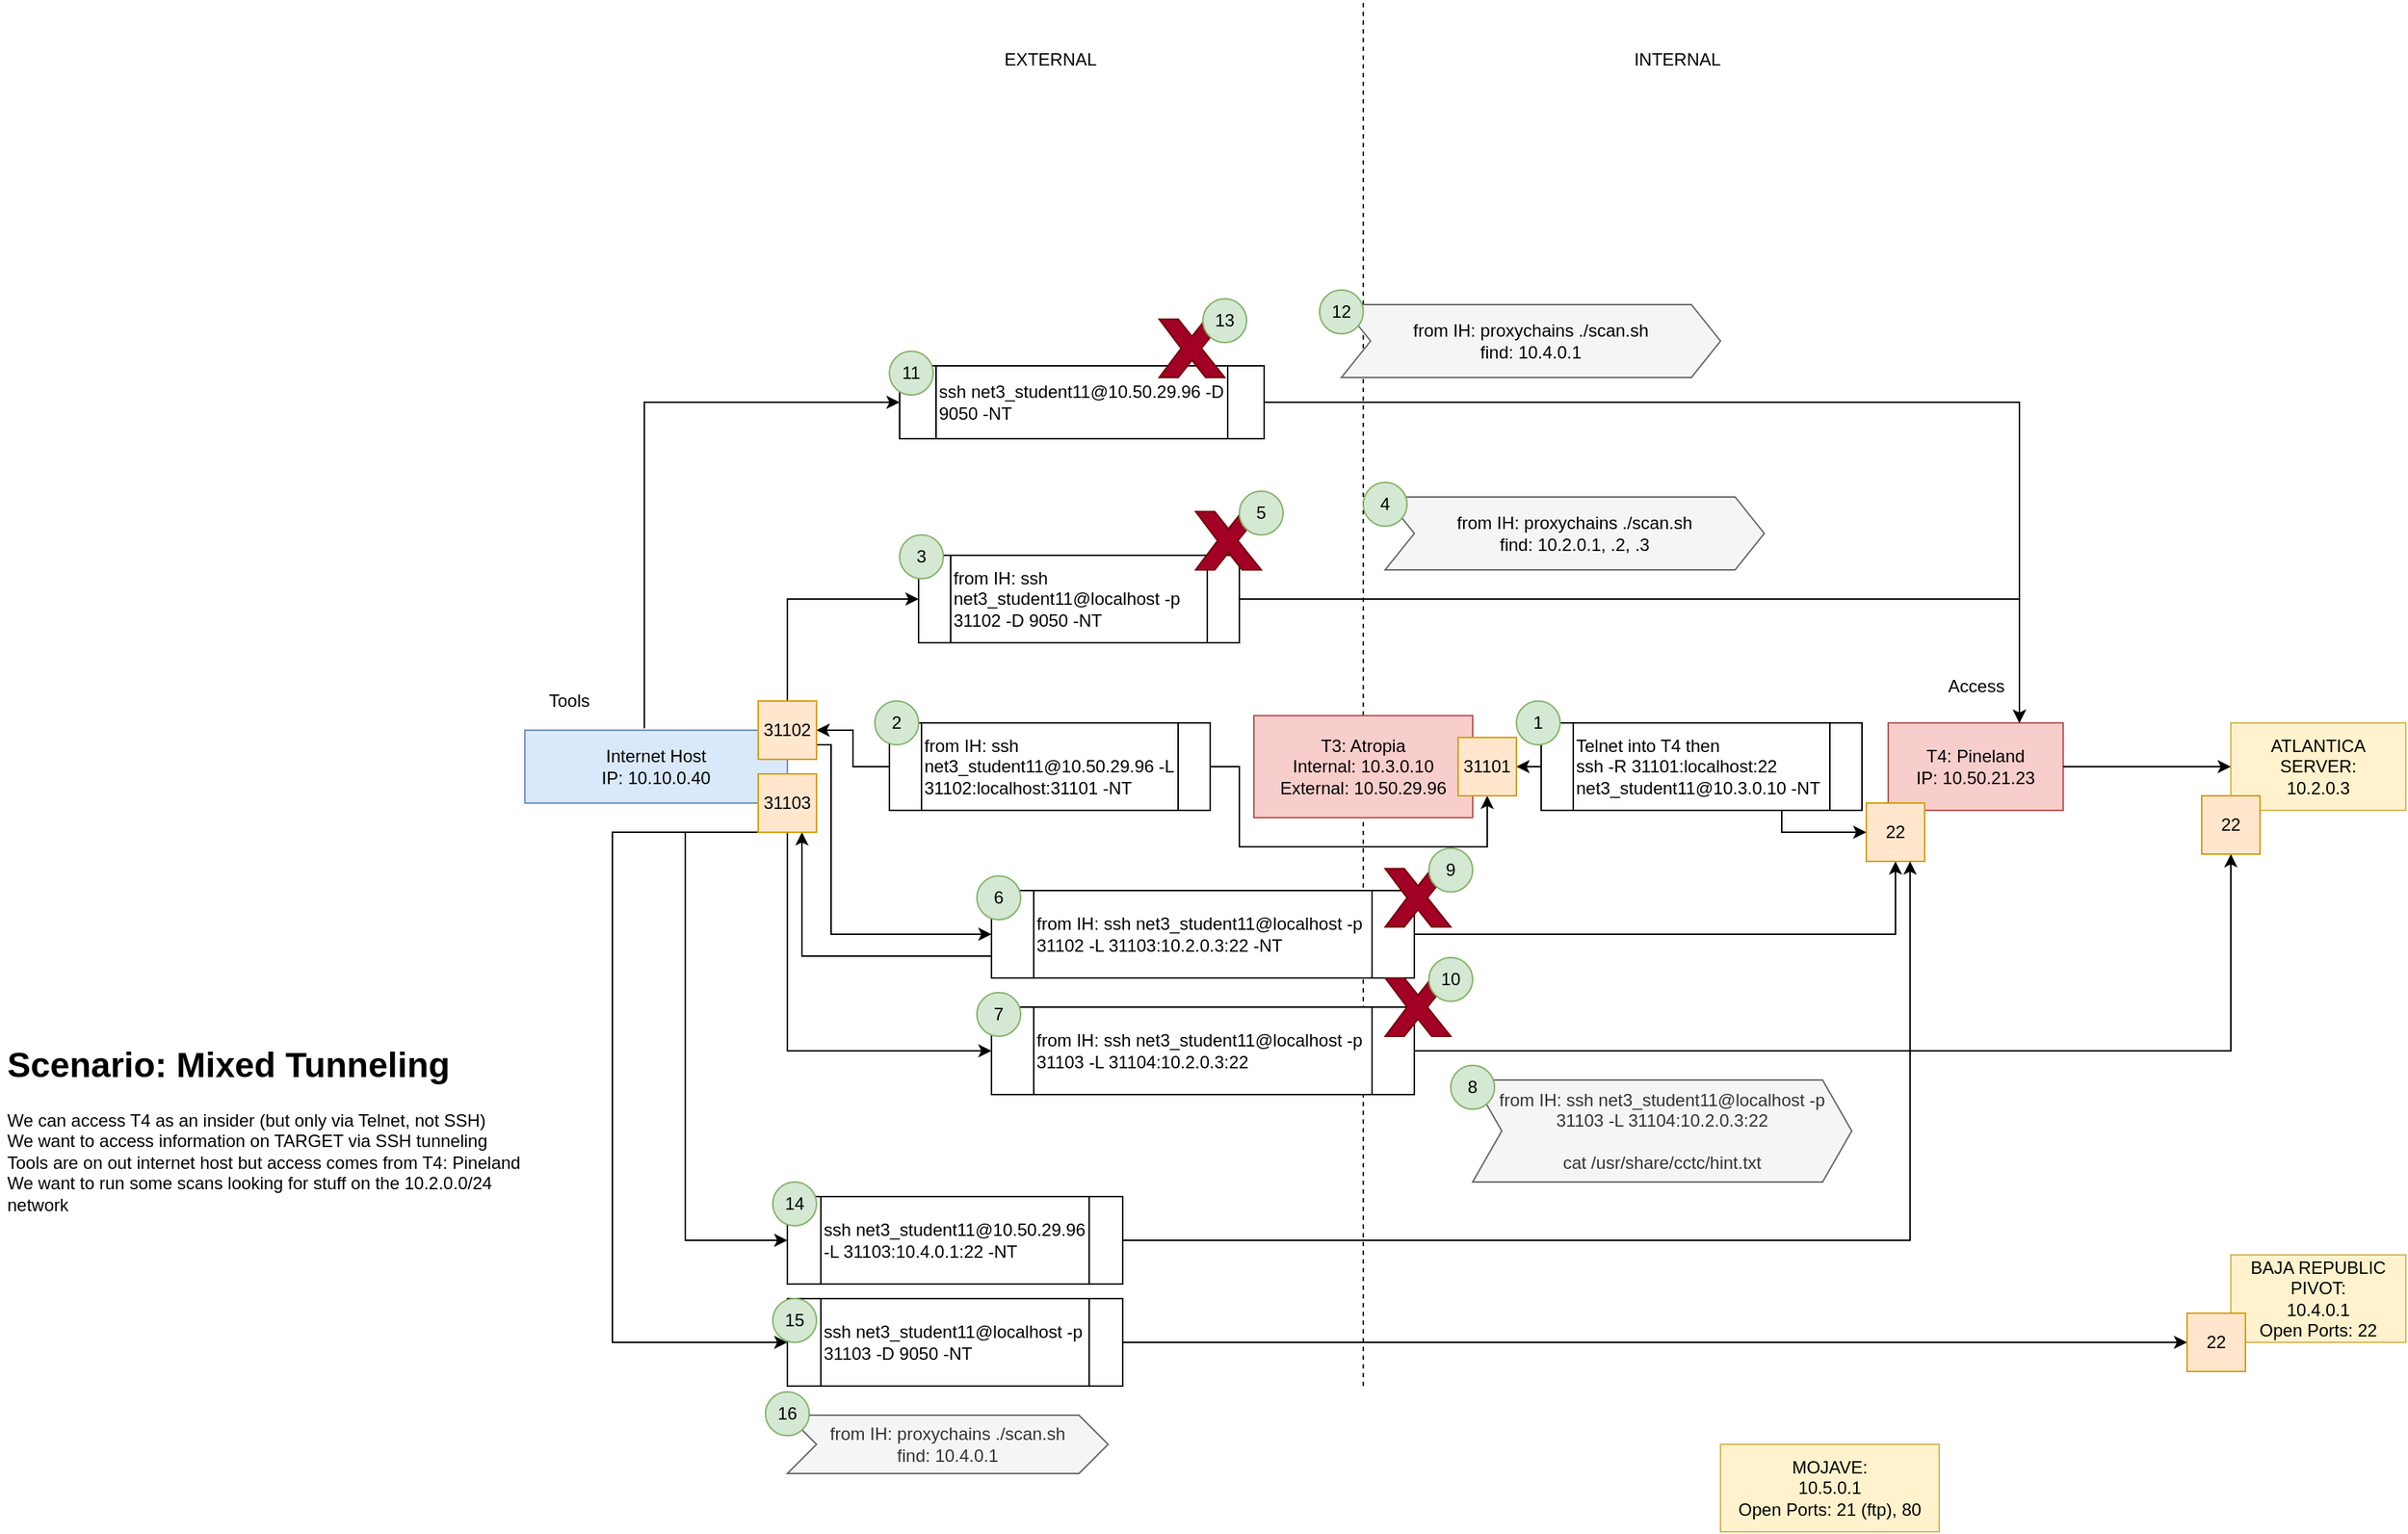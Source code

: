 <mxfile version="16.5.6" type="github">
  <diagram id="JSSCa7bkJR9PmikTlj4o" name="Page-1">
    <mxGraphModel dx="2333" dy="1881" grid="1" gridSize="10" guides="1" tooltips="1" connect="1" arrows="1" fold="1" page="1" pageScale="1" pageWidth="850" pageHeight="1100" math="0" shadow="0">
      <root>
        <mxCell id="0" />
        <mxCell id="1" parent="0" />
        <mxCell id="2QfLTyrHY2M2lkCo5Ux--4" value="" style="endArrow=none;dashed=1;html=1;rounded=0;startArrow=none;" parent="1" edge="1" source="2QfLTyrHY2M2lkCo5Ux--3">
          <mxGeometry width="50" height="50" relative="1" as="geometry">
            <mxPoint x="439.5" y="410" as="sourcePoint" />
            <mxPoint x="425" y="-280" as="targetPoint" />
          </mxGeometry>
        </mxCell>
        <mxCell id="J24ZNAqXqzgIBJFLbZun-23" value="" style="endArrow=none;dashed=1;html=1;rounded=0;" edge="1" parent="1" target="2QfLTyrHY2M2lkCo5Ux--3">
          <mxGeometry width="50" height="50" relative="1" as="geometry">
            <mxPoint x="425" y="670" as="sourcePoint" />
            <mxPoint x="439.5" y="90" as="targetPoint" />
          </mxGeometry>
        </mxCell>
        <mxCell id="J24ZNAqXqzgIBJFLbZun-10" value="" style="edgeStyle=orthogonalEdgeStyle;rounded=0;orthogonalLoop=1;jettySize=auto;html=1;entryX=0;entryY=0.5;entryDx=0;entryDy=0;startArrow=none;exitX=1;exitY=0.75;exitDx=0;exitDy=0;" edge="1" parent="1" source="2QfLTyrHY2M2lkCo5Ux--28" target="J24ZNAqXqzgIBJFLbZun-6">
          <mxGeometry relative="1" as="geometry">
            <mxPoint x="40" y="303" as="sourcePoint" />
            <Array as="points">
              <mxPoint x="60" y="230" />
              <mxPoint x="60" y="360" />
            </Array>
          </mxGeometry>
        </mxCell>
        <mxCell id="J24ZNAqXqzgIBJFLbZun-17" style="edgeStyle=orthogonalEdgeStyle;rounded=0;orthogonalLoop=1;jettySize=auto;html=1;exitX=0.5;exitY=1;exitDx=0;exitDy=0;entryX=0;entryY=0.5;entryDx=0;entryDy=0;" edge="1" parent="1" source="J24ZNAqXqzgIBJFLbZun-12" target="J24ZNAqXqzgIBJFLbZun-16">
          <mxGeometry relative="1" as="geometry" />
        </mxCell>
        <mxCell id="J24ZNAqXqzgIBJFLbZun-44" style="edgeStyle=orthogonalEdgeStyle;rounded=0;orthogonalLoop=1;jettySize=auto;html=1;exitX=0.455;exitY=-0.024;exitDx=0;exitDy=0;entryX=0;entryY=0.5;entryDx=0;entryDy=0;exitPerimeter=0;" edge="1" parent="1" source="2QfLTyrHY2M2lkCo5Ux--1" target="J24ZNAqXqzgIBJFLbZun-36">
          <mxGeometry relative="1" as="geometry">
            <Array as="points">
              <mxPoint x="-68" y="-5" />
            </Array>
          </mxGeometry>
        </mxCell>
        <mxCell id="2QfLTyrHY2M2lkCo5Ux--1" value="Internet Host&lt;br&gt;IP: 10.10.0.40" style="rounded=0;whiteSpace=wrap;html=1;fillColor=#dae8fc;strokeColor=#6c8ebf;" parent="1" vertex="1">
          <mxGeometry x="-150" y="220" width="180" height="50" as="geometry" />
        </mxCell>
        <mxCell id="2QfLTyrHY2M2lkCo5Ux--2" value="Tools" style="text;html=1;align=center;verticalAlign=middle;resizable=0;points=[];autosize=1;strokeColor=none;fillColor=none;" parent="1" vertex="1">
          <mxGeometry x="-140" y="190" width="40" height="20" as="geometry" />
        </mxCell>
        <mxCell id="2QfLTyrHY2M2lkCo5Ux--5" value="EXTERNAL" style="text;html=1;align=center;verticalAlign=middle;resizable=0;points=[];autosize=1;strokeColor=none;fillColor=none;" parent="1" vertex="1">
          <mxGeometry x="170" y="-250" width="80" height="20" as="geometry" />
        </mxCell>
        <mxCell id="2QfLTyrHY2M2lkCo5Ux--6" value="INTERNAL" style="text;html=1;align=center;verticalAlign=middle;resizable=0;points=[];autosize=1;strokeColor=none;fillColor=none;" parent="1" vertex="1">
          <mxGeometry x="605" y="-250" width="70" height="20" as="geometry" />
        </mxCell>
        <mxCell id="2QfLTyrHY2M2lkCo5Ux--7" value="T4: Pineland&lt;br&gt;IP: 10.50.21.23" style="rounded=0;whiteSpace=wrap;html=1;fillColor=#f8cecc;strokeColor=#b85450;" parent="1" vertex="1">
          <mxGeometry x="785" y="215" width="120" height="60" as="geometry" />
        </mxCell>
        <mxCell id="2QfLTyrHY2M2lkCo5Ux--8" value="ATLANTICA SERVER:&lt;br&gt;10.2.0.3" style="rounded=0;whiteSpace=wrap;html=1;fillColor=#fff2cc;strokeColor=#d6b656;" parent="1" vertex="1">
          <mxGeometry x="1020" y="215" width="120" height="60" as="geometry" />
        </mxCell>
        <mxCell id="2QfLTyrHY2M2lkCo5Ux--11" value="Access" style="text;html=1;align=center;verticalAlign=middle;resizable=0;points=[];autosize=1;strokeColor=none;fillColor=none;" parent="1" vertex="1">
          <mxGeometry x="820" y="180" width="50" height="20" as="geometry" />
        </mxCell>
        <mxCell id="2QfLTyrHY2M2lkCo5Ux--13" value="" style="endArrow=classic;html=1;rounded=0;exitX=1;exitY=0.5;exitDx=0;exitDy=0;" parent="1" source="2QfLTyrHY2M2lkCo5Ux--7" target="2QfLTyrHY2M2lkCo5Ux--8" edge="1">
          <mxGeometry width="50" height="50" relative="1" as="geometry">
            <mxPoint x="400" y="220" as="sourcePoint" />
            <mxPoint x="450" y="170" as="targetPoint" />
          </mxGeometry>
        </mxCell>
        <mxCell id="2QfLTyrHY2M2lkCo5Ux--18" value="22" style="whiteSpace=wrap;html=1;aspect=fixed;fillColor=#ffe6cc;strokeColor=#d79b00;" parent="1" vertex="1">
          <mxGeometry x="770" y="270" width="40" height="40" as="geometry" />
        </mxCell>
        <mxCell id="J24ZNAqXqzgIBJFLbZun-22" style="edgeStyle=orthogonalEdgeStyle;rounded=0;orthogonalLoop=1;jettySize=auto;html=1;exitX=0;exitY=0.5;exitDx=0;exitDy=0;entryX=1;entryY=0.5;entryDx=0;entryDy=0;" edge="1" parent="1" source="2QfLTyrHY2M2lkCo5Ux--14" target="2QfLTyrHY2M2lkCo5Ux--17">
          <mxGeometry relative="1" as="geometry" />
        </mxCell>
        <mxCell id="J24ZNAqXqzgIBJFLbZun-31" style="edgeStyle=orthogonalEdgeStyle;rounded=0;orthogonalLoop=1;jettySize=auto;html=1;exitX=0.75;exitY=1;exitDx=0;exitDy=0;entryX=0;entryY=0.5;entryDx=0;entryDy=0;" edge="1" parent="1" source="2QfLTyrHY2M2lkCo5Ux--14" target="2QfLTyrHY2M2lkCo5Ux--18">
          <mxGeometry relative="1" as="geometry">
            <Array as="points">
              <mxPoint x="712" y="290" />
            </Array>
          </mxGeometry>
        </mxCell>
        <mxCell id="2QfLTyrHY2M2lkCo5Ux--14" value="Telnet into T4 then&lt;br&gt;ssh -R 31101:localhost:22 net3_student11@10.3.0.10 -NT" style="shape=process;whiteSpace=wrap;html=1;backgroundOutline=1;align=left;" parent="1" vertex="1">
          <mxGeometry x="547" y="215" width="220" height="60" as="geometry" />
        </mxCell>
        <mxCell id="2QfLTyrHY2M2lkCo5Ux--21" value="1" style="ellipse;whiteSpace=wrap;html=1;aspect=fixed;fillColor=#d5e8d4;strokeColor=#82b366;" parent="1" vertex="1">
          <mxGeometry x="530" y="200" width="30" height="30" as="geometry" />
        </mxCell>
        <mxCell id="J24ZNAqXqzgIBJFLbZun-21" style="edgeStyle=orthogonalEdgeStyle;rounded=0;orthogonalLoop=1;jettySize=auto;html=1;exitX=1;exitY=0.5;exitDx=0;exitDy=0;entryX=0.5;entryY=1;entryDx=0;entryDy=0;" edge="1" parent="1" source="2QfLTyrHY2M2lkCo5Ux--22" target="2QfLTyrHY2M2lkCo5Ux--17">
          <mxGeometry relative="1" as="geometry">
            <Array as="points">
              <mxPoint x="340" y="245" />
              <mxPoint x="340" y="300" />
              <mxPoint x="510" y="300" />
            </Array>
          </mxGeometry>
        </mxCell>
        <mxCell id="J24ZNAqXqzgIBJFLbZun-26" style="edgeStyle=orthogonalEdgeStyle;rounded=0;orthogonalLoop=1;jettySize=auto;html=1;exitX=0;exitY=0.5;exitDx=0;exitDy=0;entryX=1;entryY=0.5;entryDx=0;entryDy=0;" edge="1" parent="1" source="2QfLTyrHY2M2lkCo5Ux--22" target="2QfLTyrHY2M2lkCo5Ux--28">
          <mxGeometry relative="1" as="geometry" />
        </mxCell>
        <mxCell id="2QfLTyrHY2M2lkCo5Ux--22" value="from IH: ssh net3_student11@10.50.29.96 -L 31102:localhost:31101 -NT" style="shape=process;whiteSpace=wrap;html=1;backgroundOutline=1;align=left;" parent="1" vertex="1">
          <mxGeometry x="100" y="215" width="220" height="60" as="geometry" />
        </mxCell>
        <mxCell id="2QfLTyrHY2M2lkCo5Ux--24" value="2" style="ellipse;whiteSpace=wrap;html=1;aspect=fixed;fillColor=#d5e8d4;strokeColor=#82b366;" parent="1" vertex="1">
          <mxGeometry x="90" y="200" width="30" height="30" as="geometry" />
        </mxCell>
        <mxCell id="2QfLTyrHY2M2lkCo5Ux--29" value="&lt;h1&gt;Scenario: Mixed Tunneling&lt;/h1&gt;&lt;span&gt;We can access T4 as an insider (but only via Telnet, not SSH)&lt;/span&gt;&lt;br&gt;&lt;span&gt;We want to access information on TARGET via SSH tunneling&lt;/span&gt;&lt;br&gt;&lt;span&gt;Tools are on out internet host but access comes from T4: Pineland&lt;br&gt;We want to run some scans looking for stuff on the 10.2.0.0/24 network&lt;/span&gt;" style="text;html=1;strokeColor=none;fillColor=none;spacing=5;spacingTop=-20;whiteSpace=wrap;overflow=hidden;rounded=0;" parent="1" vertex="1">
          <mxGeometry x="-510" y="430" width="380" height="120" as="geometry" />
        </mxCell>
        <mxCell id="J24ZNAqXqzgIBJFLbZun-27" style="edgeStyle=orthogonalEdgeStyle;rounded=0;orthogonalLoop=1;jettySize=auto;html=1;exitX=1;exitY=0.5;exitDx=0;exitDy=0;entryX=0.75;entryY=0;entryDx=0;entryDy=0;" edge="1" parent="1" source="2QfLTyrHY2M2lkCo5Ux--31" target="2QfLTyrHY2M2lkCo5Ux--7">
          <mxGeometry relative="1" as="geometry" />
        </mxCell>
        <mxCell id="2QfLTyrHY2M2lkCo5Ux--31" value="from IH: ssh net3_student11@localhost -p 31102 -D 9050 -NT" style="shape=process;whiteSpace=wrap;html=1;backgroundOutline=1;align=left;" parent="1" vertex="1">
          <mxGeometry x="120" y="100" width="220" height="60" as="geometry" />
        </mxCell>
        <mxCell id="2QfLTyrHY2M2lkCo5Ux--39" value="3" style="ellipse;whiteSpace=wrap;html=1;aspect=fixed;fillColor=#d5e8d4;strokeColor=#82b366;" parent="1" vertex="1">
          <mxGeometry x="107" y="86" width="30" height="30" as="geometry" />
        </mxCell>
        <mxCell id="J24ZNAqXqzgIBJFLbZun-11" style="edgeStyle=orthogonalEdgeStyle;rounded=0;orthogonalLoop=1;jettySize=auto;html=1;entryX=0.5;entryY=1;entryDx=0;entryDy=0;" edge="1" parent="1" source="J24ZNAqXqzgIBJFLbZun-6" target="2QfLTyrHY2M2lkCo5Ux--18">
          <mxGeometry relative="1" as="geometry">
            <mxPoint x="1070" y="310" as="targetPoint" />
          </mxGeometry>
        </mxCell>
        <mxCell id="J24ZNAqXqzgIBJFLbZun-29" style="edgeStyle=orthogonalEdgeStyle;rounded=0;orthogonalLoop=1;jettySize=auto;html=1;exitX=0;exitY=0.75;exitDx=0;exitDy=0;entryX=0.75;entryY=1;entryDx=0;entryDy=0;" edge="1" parent="1" source="J24ZNAqXqzgIBJFLbZun-6" target="J24ZNAqXqzgIBJFLbZun-12">
          <mxGeometry relative="1" as="geometry" />
        </mxCell>
        <mxCell id="J24ZNAqXqzgIBJFLbZun-6" value="from IH:&amp;nbsp;ssh net3_student11@localhost -p 31102 -L 31103:10.2.0.3:22 -NT" style="shape=process;whiteSpace=wrap;html=1;backgroundOutline=1;align=left;" vertex="1" parent="1">
          <mxGeometry x="170" y="330" width="290" height="60" as="geometry" />
        </mxCell>
        <mxCell id="J24ZNAqXqzgIBJFLbZun-56" style="edgeStyle=orthogonalEdgeStyle;rounded=0;orthogonalLoop=1;jettySize=auto;html=1;exitX=0.25;exitY=1;exitDx=0;exitDy=0;entryX=0;entryY=0.5;entryDx=0;entryDy=0;" edge="1" parent="1" source="J24ZNAqXqzgIBJFLbZun-12" target="J24ZNAqXqzgIBJFLbZun-55">
          <mxGeometry relative="1" as="geometry">
            <Array as="points">
              <mxPoint x="-40" y="290" />
              <mxPoint x="-40" y="570" />
            </Array>
          </mxGeometry>
        </mxCell>
        <mxCell id="J24ZNAqXqzgIBJFLbZun-62" style="edgeStyle=orthogonalEdgeStyle;rounded=0;orthogonalLoop=1;jettySize=auto;html=1;exitX=0;exitY=1;exitDx=0;exitDy=0;entryX=0;entryY=0.5;entryDx=0;entryDy=0;" edge="1" parent="1" source="J24ZNAqXqzgIBJFLbZun-12" target="J24ZNAqXqzgIBJFLbZun-60">
          <mxGeometry relative="1" as="geometry">
            <Array as="points">
              <mxPoint x="-90" y="290" />
              <mxPoint x="-90" y="640" />
            </Array>
          </mxGeometry>
        </mxCell>
        <mxCell id="J24ZNAqXqzgIBJFLbZun-12" value="31103" style="whiteSpace=wrap;html=1;aspect=fixed;fillColor=#ffe6cc;strokeColor=#d79b00;" vertex="1" parent="1">
          <mxGeometry x="10" y="250" width="40" height="40" as="geometry" />
        </mxCell>
        <mxCell id="J24ZNAqXqzgIBJFLbZun-15" value="6" style="ellipse;whiteSpace=wrap;html=1;aspect=fixed;fillColor=#d5e8d4;strokeColor=#82b366;" vertex="1" parent="1">
          <mxGeometry x="160" y="320" width="30" height="30" as="geometry" />
        </mxCell>
        <mxCell id="J24ZNAqXqzgIBJFLbZun-33" style="edgeStyle=orthogonalEdgeStyle;rounded=0;orthogonalLoop=1;jettySize=auto;html=1;exitX=1;exitY=0.5;exitDx=0;exitDy=0;entryX=0.5;entryY=1;entryDx=0;entryDy=0;" edge="1" parent="1" source="J24ZNAqXqzgIBJFLbZun-16" target="J24ZNAqXqzgIBJFLbZun-32">
          <mxGeometry relative="1" as="geometry" />
        </mxCell>
        <mxCell id="J24ZNAqXqzgIBJFLbZun-16" value="from IH:&amp;nbsp;ssh net3_student11@localhost -p 31103 -L 31104:10.2.0.3:22" style="shape=process;whiteSpace=wrap;html=1;backgroundOutline=1;align=left;" vertex="1" parent="1">
          <mxGeometry x="170" y="410" width="290" height="60" as="geometry" />
        </mxCell>
        <mxCell id="J24ZNAqXqzgIBJFLbZun-18" value="7" style="ellipse;whiteSpace=wrap;html=1;aspect=fixed;fillColor=#d5e8d4;strokeColor=#82b366;" vertex="1" parent="1">
          <mxGeometry x="160" y="400" width="30" height="30" as="geometry" />
        </mxCell>
        <mxCell id="J24ZNAqXqzgIBJFLbZun-25" style="edgeStyle=orthogonalEdgeStyle;rounded=0;orthogonalLoop=1;jettySize=auto;html=1;exitX=0.5;exitY=0;exitDx=0;exitDy=0;entryX=0;entryY=0.5;entryDx=0;entryDy=0;" edge="1" parent="1" source="2QfLTyrHY2M2lkCo5Ux--28" target="2QfLTyrHY2M2lkCo5Ux--31">
          <mxGeometry relative="1" as="geometry" />
        </mxCell>
        <mxCell id="2QfLTyrHY2M2lkCo5Ux--28" value="31102" style="whiteSpace=wrap;html=1;aspect=fixed;fillColor=#ffe6cc;strokeColor=#d79b00;" parent="1" vertex="1">
          <mxGeometry x="10" y="200" width="40" height="40" as="geometry" />
        </mxCell>
        <mxCell id="2QfLTyrHY2M2lkCo5Ux--3" value="T3: Atropia&lt;br&gt;Internal: 10.3.0.10&lt;br&gt;External: 10.50.29.96" style="rounded=0;whiteSpace=wrap;html=1;fillColor=#f8cecc;strokeColor=#b85450;" parent="1" vertex="1">
          <mxGeometry x="350" y="210" width="150" height="70" as="geometry" />
        </mxCell>
        <mxCell id="2QfLTyrHY2M2lkCo5Ux--17" value="31101" style="whiteSpace=wrap;html=1;aspect=fixed;fillColor=#ffe6cc;strokeColor=#d79b00;" parent="1" vertex="1">
          <mxGeometry x="490" y="225" width="40" height="40" as="geometry" />
        </mxCell>
        <mxCell id="J24ZNAqXqzgIBJFLbZun-32" value="22" style="whiteSpace=wrap;html=1;aspect=fixed;fillColor=#ffe6cc;strokeColor=#d79b00;" vertex="1" parent="1">
          <mxGeometry x="1000" y="265" width="40" height="40" as="geometry" />
        </mxCell>
        <mxCell id="J24ZNAqXqzgIBJFLbZun-45" style="edgeStyle=orthogonalEdgeStyle;rounded=0;orthogonalLoop=1;jettySize=auto;html=1;exitX=1;exitY=0.5;exitDx=0;exitDy=0;entryX=0.75;entryY=0;entryDx=0;entryDy=0;" edge="1" parent="1" source="J24ZNAqXqzgIBJFLbZun-36" target="2QfLTyrHY2M2lkCo5Ux--7">
          <mxGeometry relative="1" as="geometry" />
        </mxCell>
        <mxCell id="J24ZNAqXqzgIBJFLbZun-36" value="ssh net3_student11@10.50.29.96 -D 9050 -NT" style="shape=process;whiteSpace=wrap;html=1;backgroundOutline=1;align=left;" vertex="1" parent="1">
          <mxGeometry x="107" y="-30" width="250" height="50" as="geometry" />
        </mxCell>
        <mxCell id="J24ZNAqXqzgIBJFLbZun-37" value="" style="verticalLabelPosition=bottom;verticalAlign=top;html=1;shape=mxgraph.basic.x;fillColor=#a20025;fontColor=#ffffff;strokeColor=#6F0000;" vertex="1" parent="1">
          <mxGeometry x="310" y="70" width="45" height="40" as="geometry" />
        </mxCell>
        <mxCell id="J24ZNAqXqzgIBJFLbZun-3" value="5" style="ellipse;whiteSpace=wrap;html=1;aspect=fixed;fillColor=#d5e8d4;strokeColor=#82b366;" vertex="1" parent="1">
          <mxGeometry x="340" y="56" width="30" height="30" as="geometry" />
        </mxCell>
        <mxCell id="J24ZNAqXqzgIBJFLbZun-40" value="" style="verticalLabelPosition=bottom;verticalAlign=top;html=1;shape=mxgraph.basic.x;fillColor=#a20025;fontColor=#ffffff;strokeColor=#6F0000;" vertex="1" parent="1">
          <mxGeometry x="440" y="315" width="45" height="40" as="geometry" />
        </mxCell>
        <mxCell id="J24ZNAqXqzgIBJFLbZun-41" value="9" style="ellipse;whiteSpace=wrap;html=1;aspect=fixed;fillColor=#d5e8d4;strokeColor=#82b366;" vertex="1" parent="1">
          <mxGeometry x="470" y="301" width="30" height="30" as="geometry" />
        </mxCell>
        <mxCell id="J24ZNAqXqzgIBJFLbZun-42" value="" style="verticalLabelPosition=bottom;verticalAlign=top;html=1;shape=mxgraph.basic.x;fillColor=#a20025;fontColor=#ffffff;strokeColor=#6F0000;" vertex="1" parent="1">
          <mxGeometry x="440" y="390" width="45" height="40" as="geometry" />
        </mxCell>
        <mxCell id="J24ZNAqXqzgIBJFLbZun-43" value="10" style="ellipse;whiteSpace=wrap;html=1;aspect=fixed;fillColor=#d5e8d4;strokeColor=#82b366;" vertex="1" parent="1">
          <mxGeometry x="470" y="376" width="30" height="30" as="geometry" />
        </mxCell>
        <mxCell id="J24ZNAqXqzgIBJFLbZun-46" value="11" style="ellipse;whiteSpace=wrap;html=1;aspect=fixed;fillColor=#d5e8d4;strokeColor=#82b366;" vertex="1" parent="1">
          <mxGeometry x="100" y="-40" width="30" height="30" as="geometry" />
        </mxCell>
        <mxCell id="J24ZNAqXqzgIBJFLbZun-52" value="BAJA REPUBLIC PIVOT:&lt;br&gt;10.4.0.1&lt;br&gt;Open Ports: 22" style="rounded=0;whiteSpace=wrap;html=1;fillColor=#fff2cc;strokeColor=#d6b656;" vertex="1" parent="1">
          <mxGeometry x="1020" y="580" width="120" height="60" as="geometry" />
        </mxCell>
        <mxCell id="J24ZNAqXqzgIBJFLbZun-53" value="" style="verticalLabelPosition=bottom;verticalAlign=top;html=1;shape=mxgraph.basic.x;fillColor=#a20025;fontColor=#ffffff;strokeColor=#6F0000;" vertex="1" parent="1">
          <mxGeometry x="285" y="-62" width="45" height="40" as="geometry" />
        </mxCell>
        <mxCell id="J24ZNAqXqzgIBJFLbZun-54" value="13" style="ellipse;whiteSpace=wrap;html=1;aspect=fixed;fillColor=#d5e8d4;strokeColor=#82b366;" vertex="1" parent="1">
          <mxGeometry x="315" y="-76" width="30" height="30" as="geometry" />
        </mxCell>
        <mxCell id="J24ZNAqXqzgIBJFLbZun-59" style="edgeStyle=orthogonalEdgeStyle;rounded=0;orthogonalLoop=1;jettySize=auto;html=1;exitX=1;exitY=0.5;exitDx=0;exitDy=0;entryX=0.75;entryY=1;entryDx=0;entryDy=0;" edge="1" parent="1" source="J24ZNAqXqzgIBJFLbZun-55" target="2QfLTyrHY2M2lkCo5Ux--18">
          <mxGeometry relative="1" as="geometry" />
        </mxCell>
        <mxCell id="J24ZNAqXqzgIBJFLbZun-55" value="ssh net3_student11@10.50.29.96 -L 31103:10.4.0.1:22 -NT" style="shape=process;whiteSpace=wrap;html=1;backgroundOutline=1;align=left;" vertex="1" parent="1">
          <mxGeometry x="30" y="540" width="230" height="60" as="geometry" />
        </mxCell>
        <mxCell id="J24ZNAqXqzgIBJFLbZun-57" value="14" style="ellipse;whiteSpace=wrap;html=1;aspect=fixed;fillColor=#d5e8d4;strokeColor=#82b366;" vertex="1" parent="1">
          <mxGeometry x="20" y="530" width="30" height="30" as="geometry" />
        </mxCell>
        <mxCell id="J24ZNAqXqzgIBJFLbZun-63" style="edgeStyle=orthogonalEdgeStyle;rounded=0;orthogonalLoop=1;jettySize=auto;html=1;exitX=1;exitY=0.5;exitDx=0;exitDy=0;entryX=0;entryY=0.5;entryDx=0;entryDy=0;" edge="1" parent="1" source="J24ZNAqXqzgIBJFLbZun-60" target="J24ZNAqXqzgIBJFLbZun-64">
          <mxGeometry relative="1" as="geometry" />
        </mxCell>
        <mxCell id="J24ZNAqXqzgIBJFLbZun-60" value="ssh net3_student11@localhost -p 31103 -D 9050 -NT" style="shape=process;whiteSpace=wrap;html=1;backgroundOutline=1;align=left;" vertex="1" parent="1">
          <mxGeometry x="30" y="610" width="230" height="60" as="geometry" />
        </mxCell>
        <mxCell id="J24ZNAqXqzgIBJFLbZun-61" value="15" style="ellipse;whiteSpace=wrap;html=1;aspect=fixed;fillColor=#d5e8d4;strokeColor=#82b366;" vertex="1" parent="1">
          <mxGeometry x="20" y="610" width="30" height="30" as="geometry" />
        </mxCell>
        <mxCell id="J24ZNAqXqzgIBJFLbZun-64" value="22" style="whiteSpace=wrap;html=1;aspect=fixed;fillColor=#ffe6cc;strokeColor=#d79b00;" vertex="1" parent="1">
          <mxGeometry x="990" y="620" width="40" height="40" as="geometry" />
        </mxCell>
        <mxCell id="J24ZNAqXqzgIBJFLbZun-65" value="MOJAVE:&lt;br&gt;10.5.0.1&lt;br&gt;Open Ports: 21 (ftp), 80" style="rounded=0;whiteSpace=wrap;html=1;fillColor=#fff2cc;strokeColor=#d6b656;" vertex="1" parent="1">
          <mxGeometry x="670" y="710" width="150" height="60" as="geometry" />
        </mxCell>
        <mxCell id="J24ZNAqXqzgIBJFLbZun-69" value="&lt;span style=&quot;&quot;&gt;from IH: proxychains ./scan.sh&lt;/span&gt;&lt;br style=&quot;&quot;&gt;&lt;span style=&quot;&quot;&gt;find: 10.4.0.1&lt;/span&gt;" style="shape=step;perimeter=stepPerimeter;whiteSpace=wrap;html=1;fixedSize=1;align=center;fillColor=#f5f5f5;fontColor=#333333;strokeColor=#666666;" vertex="1" parent="1">
          <mxGeometry x="30" y="690" width="220" height="40" as="geometry" />
        </mxCell>
        <mxCell id="J24ZNAqXqzgIBJFLbZun-67" value="16" style="ellipse;whiteSpace=wrap;html=1;aspect=fixed;fillColor=#d5e8d4;strokeColor=#82b366;" vertex="1" parent="1">
          <mxGeometry x="15" y="674" width="30" height="30" as="geometry" />
        </mxCell>
        <mxCell id="J24ZNAqXqzgIBJFLbZun-73" value="&lt;div style=&quot;&quot;&gt;from IH: ssh net3_student11@localhost -p 31103 -L 31104:10.2.0.3:22&lt;/div&gt;&lt;div style=&quot;&quot;&gt;&lt;br&gt;&lt;/div&gt;&lt;div style=&quot;&quot;&gt;cat /usr/share/cctc/hint.txt&lt;/div&gt;" style="shape=step;perimeter=stepPerimeter;whiteSpace=wrap;html=1;fixedSize=1;align=center;fillColor=#f5f5f5;fontColor=#333333;strokeColor=#666666;" vertex="1" parent="1">
          <mxGeometry x="500" y="460" width="260" height="70" as="geometry" />
        </mxCell>
        <mxCell id="J24ZNAqXqzgIBJFLbZun-35" value="8" style="ellipse;whiteSpace=wrap;html=1;aspect=fixed;fillColor=#d5e8d4;strokeColor=#82b366;" vertex="1" parent="1">
          <mxGeometry x="485" y="450" width="30" height="30" as="geometry" />
        </mxCell>
        <mxCell id="J24ZNAqXqzgIBJFLbZun-75" value="&lt;span style=&quot;color: rgb(0 , 0 , 0) ; text-align: left&quot;&gt;from IH: proxychains ./scan.sh&lt;/span&gt;&lt;br style=&quot;color: rgb(0 , 0 , 0) ; text-align: left&quot;&gt;&lt;span style=&quot;color: rgb(0 , 0 , 0) ; text-align: left&quot;&gt;find: 10.2.0.1, .2, .3&lt;/span&gt;" style="shape=step;perimeter=stepPerimeter;whiteSpace=wrap;html=1;fixedSize=1;align=center;fillColor=#f5f5f5;fontColor=#333333;strokeColor=#666666;" vertex="1" parent="1">
          <mxGeometry x="440" y="60" width="260" height="50" as="geometry" />
        </mxCell>
        <mxCell id="J24ZNAqXqzgIBJFLbZun-76" value="4" style="ellipse;whiteSpace=wrap;html=1;aspect=fixed;fillColor=#d5e8d4;strokeColor=#82b366;" vertex="1" parent="1">
          <mxGeometry x="425" y="50" width="30" height="30" as="geometry" />
        </mxCell>
        <mxCell id="J24ZNAqXqzgIBJFLbZun-77" value="&lt;span style=&quot;color: rgb(0 , 0 , 0) ; text-align: left&quot;&gt;from IH: proxychains ./scan.sh&lt;/span&gt;&lt;br style=&quot;color: rgb(0 , 0 , 0) ; text-align: left&quot;&gt;&lt;span style=&quot;color: rgb(0 , 0 , 0) ; text-align: left&quot;&gt;find: 10.4.0.1&lt;/span&gt;" style="shape=step;perimeter=stepPerimeter;whiteSpace=wrap;html=1;fixedSize=1;align=center;fillColor=#f5f5f5;fontColor=#333333;strokeColor=#666666;" vertex="1" parent="1">
          <mxGeometry x="410" y="-72" width="260" height="50" as="geometry" />
        </mxCell>
        <mxCell id="J24ZNAqXqzgIBJFLbZun-78" value="12" style="ellipse;whiteSpace=wrap;html=1;aspect=fixed;fillColor=#d5e8d4;strokeColor=#82b366;" vertex="1" parent="1">
          <mxGeometry x="395" y="-82" width="30" height="30" as="geometry" />
        </mxCell>
      </root>
    </mxGraphModel>
  </diagram>
</mxfile>
